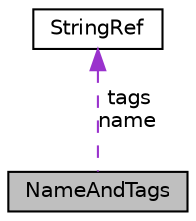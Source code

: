 digraph "NameAndTags"
{
  edge [fontname="Helvetica",fontsize="10",labelfontname="Helvetica",labelfontsize="10"];
  node [fontname="Helvetica",fontsize="10",shape=record];
  Node1 [label="NameAndTags",height=0.2,width=0.4,color="black", fillcolor="grey75", style="filled", fontcolor="black"];
  Node2 -> Node1 [dir="back",color="darkorchid3",fontsize="10",style="dashed",label=" tags\nname" ,fontname="Helvetica"];
  Node2 [label="StringRef",height=0.2,width=0.4,color="black", fillcolor="white", style="filled",URL="$classCatch_1_1StringRef.html"];
}
